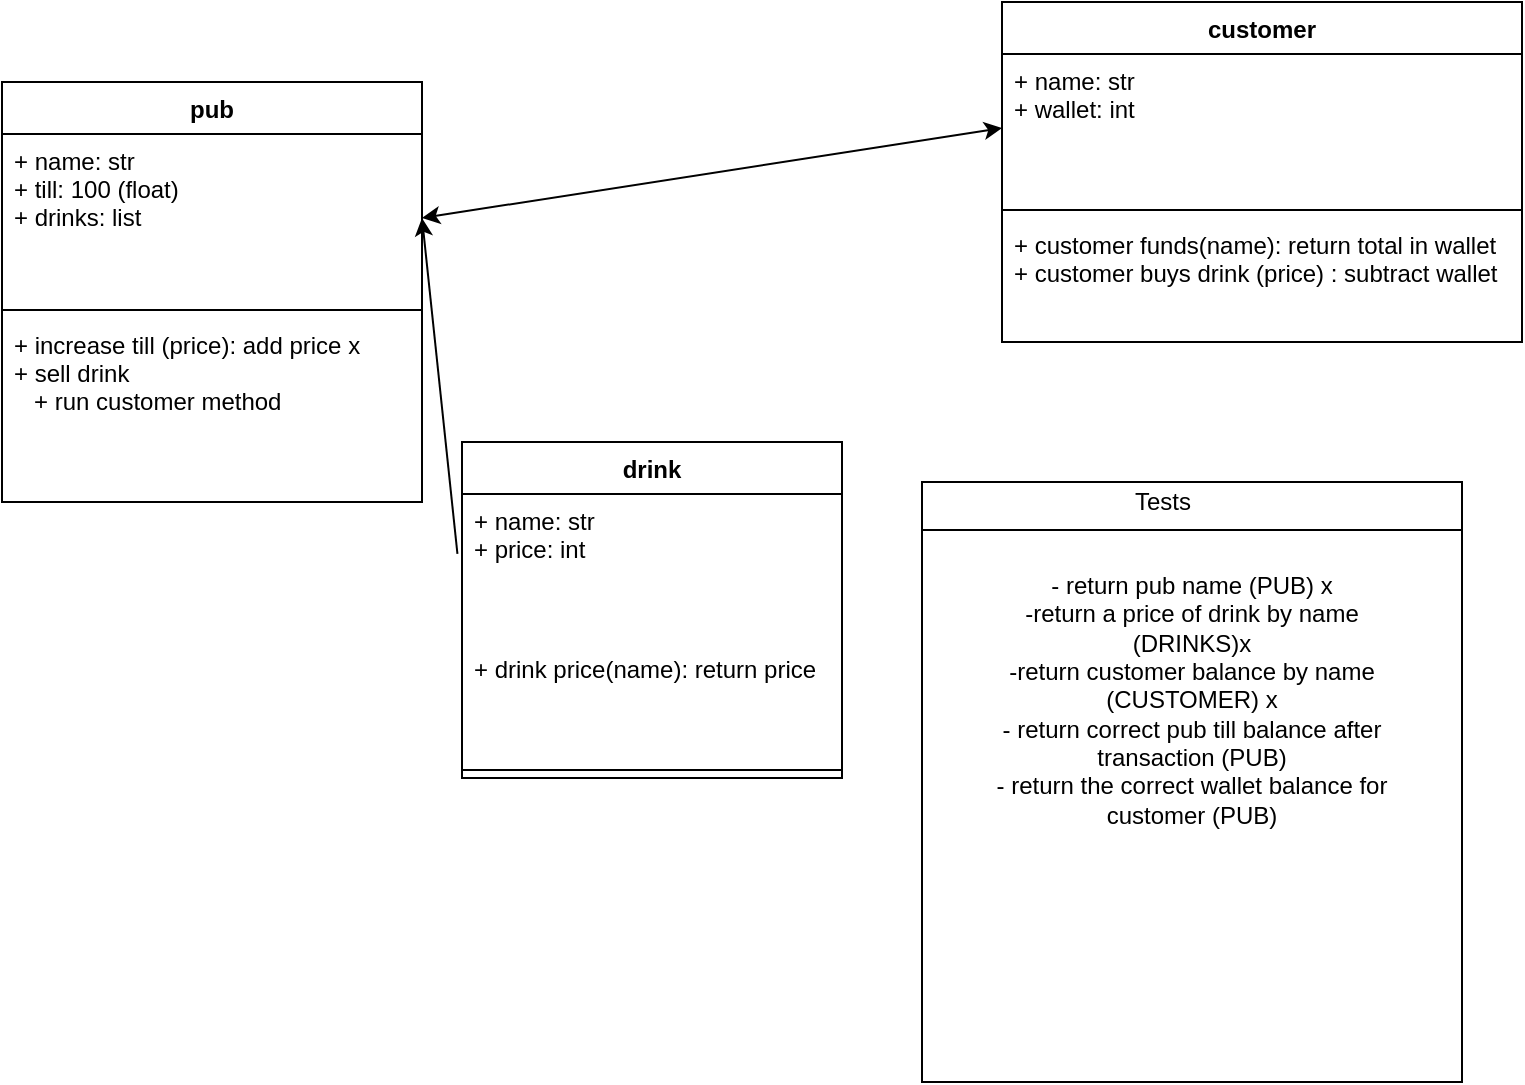 <mxfile version="14.1.9" type="device"><diagram id="91rQm1usYxgeTWT3aBcN" name="Page-1"><mxGraphModel dx="1113" dy="435" grid="1" gridSize="10" guides="1" tooltips="1" connect="1" arrows="1" fold="1" page="1" pageScale="1" pageWidth="827" pageHeight="1169" math="0" shadow="0"><root><mxCell id="0"/><mxCell id="1" parent="0"/><mxCell id="_OabbGesGGzsZ6QaT4bp-1" value="drink" style="swimlane;fontStyle=1;align=center;verticalAlign=top;childLayout=stackLayout;horizontal=1;startSize=26;horizontalStack=0;resizeParent=1;resizeParentMax=0;resizeLast=0;collapsible=1;marginBottom=0;" vertex="1" parent="1"><mxGeometry x="280" y="290" width="190" height="168" as="geometry"/></mxCell><mxCell id="_OabbGesGGzsZ6QaT4bp-2" value="+ name: str&#10;+ price: int&#10;" style="text;strokeColor=none;fillColor=none;align=left;verticalAlign=top;spacingLeft=4;spacingRight=4;overflow=hidden;rotatable=0;points=[[0,0.5],[1,0.5]];portConstraint=eastwest;" vertex="1" parent="_OabbGesGGzsZ6QaT4bp-1"><mxGeometry y="26" width="190" height="74" as="geometry"/></mxCell><mxCell id="_OabbGesGGzsZ6QaT4bp-4" value="+ drink price(name): return price" style="text;strokeColor=none;fillColor=none;align=left;verticalAlign=top;spacingLeft=4;spacingRight=4;overflow=hidden;rotatable=0;points=[[0,0.5],[1,0.5]];portConstraint=eastwest;" vertex="1" parent="_OabbGesGGzsZ6QaT4bp-1"><mxGeometry y="100" width="190" height="60" as="geometry"/></mxCell><mxCell id="_OabbGesGGzsZ6QaT4bp-3" value="" style="line;strokeWidth=1;fillColor=none;align=left;verticalAlign=middle;spacingTop=-1;spacingLeft=3;spacingRight=3;rotatable=0;labelPosition=right;points=[];portConstraint=eastwest;" vertex="1" parent="_OabbGesGGzsZ6QaT4bp-1"><mxGeometry y="160" width="190" height="8" as="geometry"/></mxCell><mxCell id="_OabbGesGGzsZ6QaT4bp-5" value="pub" style="swimlane;fontStyle=1;align=center;verticalAlign=top;childLayout=stackLayout;horizontal=1;startSize=26;horizontalStack=0;resizeParent=1;resizeParentMax=0;resizeLast=0;collapsible=1;marginBottom=0;" vertex="1" parent="1"><mxGeometry x="50" y="110" width="210" height="210" as="geometry"/></mxCell><mxCell id="_OabbGesGGzsZ6QaT4bp-6" value="+ name: str&#10;+ till: 100 (float)&#10;+ drinks: list" style="text;strokeColor=none;fillColor=none;align=left;verticalAlign=top;spacingLeft=4;spacingRight=4;overflow=hidden;rotatable=0;points=[[0,0.5],[1,0.5]];portConstraint=eastwest;" vertex="1" parent="_OabbGesGGzsZ6QaT4bp-5"><mxGeometry y="26" width="210" height="84" as="geometry"/></mxCell><mxCell id="_OabbGesGGzsZ6QaT4bp-7" value="" style="line;strokeWidth=1;fillColor=none;align=left;verticalAlign=middle;spacingTop=-1;spacingLeft=3;spacingRight=3;rotatable=0;labelPosition=right;points=[];portConstraint=eastwest;" vertex="1" parent="_OabbGesGGzsZ6QaT4bp-5"><mxGeometry y="110" width="210" height="8" as="geometry"/></mxCell><mxCell id="_OabbGesGGzsZ6QaT4bp-8" value="+ increase till (price): add price x&#10;+ sell drink&#10;   + run customer method" style="text;strokeColor=none;fillColor=none;align=left;verticalAlign=top;spacingLeft=4;spacingRight=4;overflow=hidden;rotatable=0;points=[[0,0.5],[1,0.5]];portConstraint=eastwest;" vertex="1" parent="_OabbGesGGzsZ6QaT4bp-5"><mxGeometry y="118" width="210" height="92" as="geometry"/></mxCell><mxCell id="_OabbGesGGzsZ6QaT4bp-9" value="customer" style="swimlane;fontStyle=1;align=center;verticalAlign=top;childLayout=stackLayout;horizontal=1;startSize=26;horizontalStack=0;resizeParent=1;resizeParentMax=0;resizeLast=0;collapsible=1;marginBottom=0;" vertex="1" parent="1"><mxGeometry x="550" y="70" width="260" height="170" as="geometry"/></mxCell><mxCell id="_OabbGesGGzsZ6QaT4bp-10" value="+ name: str&#10;+ wallet: int" style="text;strokeColor=none;fillColor=none;align=left;verticalAlign=top;spacingLeft=4;spacingRight=4;overflow=hidden;rotatable=0;points=[[0,0.5],[1,0.5]];portConstraint=eastwest;" vertex="1" parent="_OabbGesGGzsZ6QaT4bp-9"><mxGeometry y="26" width="260" height="74" as="geometry"/></mxCell><mxCell id="_OabbGesGGzsZ6QaT4bp-11" value="" style="line;strokeWidth=1;fillColor=none;align=left;verticalAlign=middle;spacingTop=-1;spacingLeft=3;spacingRight=3;rotatable=0;labelPosition=right;points=[];portConstraint=eastwest;" vertex="1" parent="_OabbGesGGzsZ6QaT4bp-9"><mxGeometry y="100" width="260" height="8" as="geometry"/></mxCell><mxCell id="_OabbGesGGzsZ6QaT4bp-12" value="+ customer funds(name): return total in wallet&#10;+ customer buys drink (price) : subtract wallet" style="text;strokeColor=none;fillColor=none;align=left;verticalAlign=top;spacingLeft=4;spacingRight=4;overflow=hidden;rotatable=0;points=[[0,0.5],[1,0.5]];portConstraint=eastwest;" vertex="1" parent="_OabbGesGGzsZ6QaT4bp-9"><mxGeometry y="108" width="260" height="62" as="geometry"/></mxCell><mxCell id="_OabbGesGGzsZ6QaT4bp-13" value="" style="endArrow=classic;html=1;exitX=-0.012;exitY=0.405;exitDx=0;exitDy=0;exitPerimeter=0;entryX=1;entryY=0.5;entryDx=0;entryDy=0;" edge="1" parent="1" source="_OabbGesGGzsZ6QaT4bp-2" target="_OabbGesGGzsZ6QaT4bp-6"><mxGeometry width="50" height="50" relative="1" as="geometry"><mxPoint x="540" y="360" as="sourcePoint"/><mxPoint x="590" y="310" as="targetPoint"/><Array as="points"/></mxGeometry></mxCell><mxCell id="_OabbGesGGzsZ6QaT4bp-17" value="" style="endArrow=classic;startArrow=classic;html=1;exitX=1;exitY=0.5;exitDx=0;exitDy=0;entryX=0;entryY=0.5;entryDx=0;entryDy=0;" edge="1" parent="1" source="_OabbGesGGzsZ6QaT4bp-6" target="_OabbGesGGzsZ6QaT4bp-10"><mxGeometry width="50" height="50" relative="1" as="geometry"><mxPoint x="540" y="360" as="sourcePoint"/><mxPoint x="590" y="310" as="targetPoint"/></mxGeometry></mxCell><mxCell id="_OabbGesGGzsZ6QaT4bp-18" value="Object" style="html=1;" vertex="1" parent="1"><mxGeometry x="510" y="310" width="110" height="50" as="geometry"/></mxCell><mxCell id="_OabbGesGGzsZ6QaT4bp-19" value="" style="html=1;" vertex="1" parent="1"><mxGeometry x="510" y="310" width="270" height="300" as="geometry"/></mxCell><mxCell id="_OabbGesGGzsZ6QaT4bp-20" value="" style="line;strokeWidth=1;fillColor=none;align=left;verticalAlign=middle;spacingTop=-1;spacingLeft=3;spacingRight=3;rotatable=0;labelPosition=right;points=[];portConstraint=eastwest;" vertex="1" parent="1"><mxGeometry x="510" y="330" width="270" height="8" as="geometry"/></mxCell><mxCell id="_OabbGesGGzsZ6QaT4bp-21" value="Tests" style="text;html=1;resizable=0;autosize=1;align=center;verticalAlign=middle;points=[];fillColor=none;strokeColor=none;rounded=0;" vertex="1" parent="1"><mxGeometry x="610" y="310" width="40" height="20" as="geometry"/></mxCell><mxCell id="_OabbGesGGzsZ6QaT4bp-23" value="- return pub name (PUB) x&lt;br&gt;-return a price of drink by name (DRINKS)x&lt;br&gt;-return customer balance by name (CUSTOMER) x&lt;br&gt;- return correct pub till balance after transaction (PUB)&lt;br&gt;- return the correct wallet balance for customer (PUB)" style="text;html=1;strokeColor=none;fillColor=none;align=center;verticalAlign=middle;whiteSpace=wrap;rounded=0;" vertex="1" parent="1"><mxGeometry x="530" y="347" width="230" height="143" as="geometry"/></mxCell></root></mxGraphModel></diagram></mxfile>